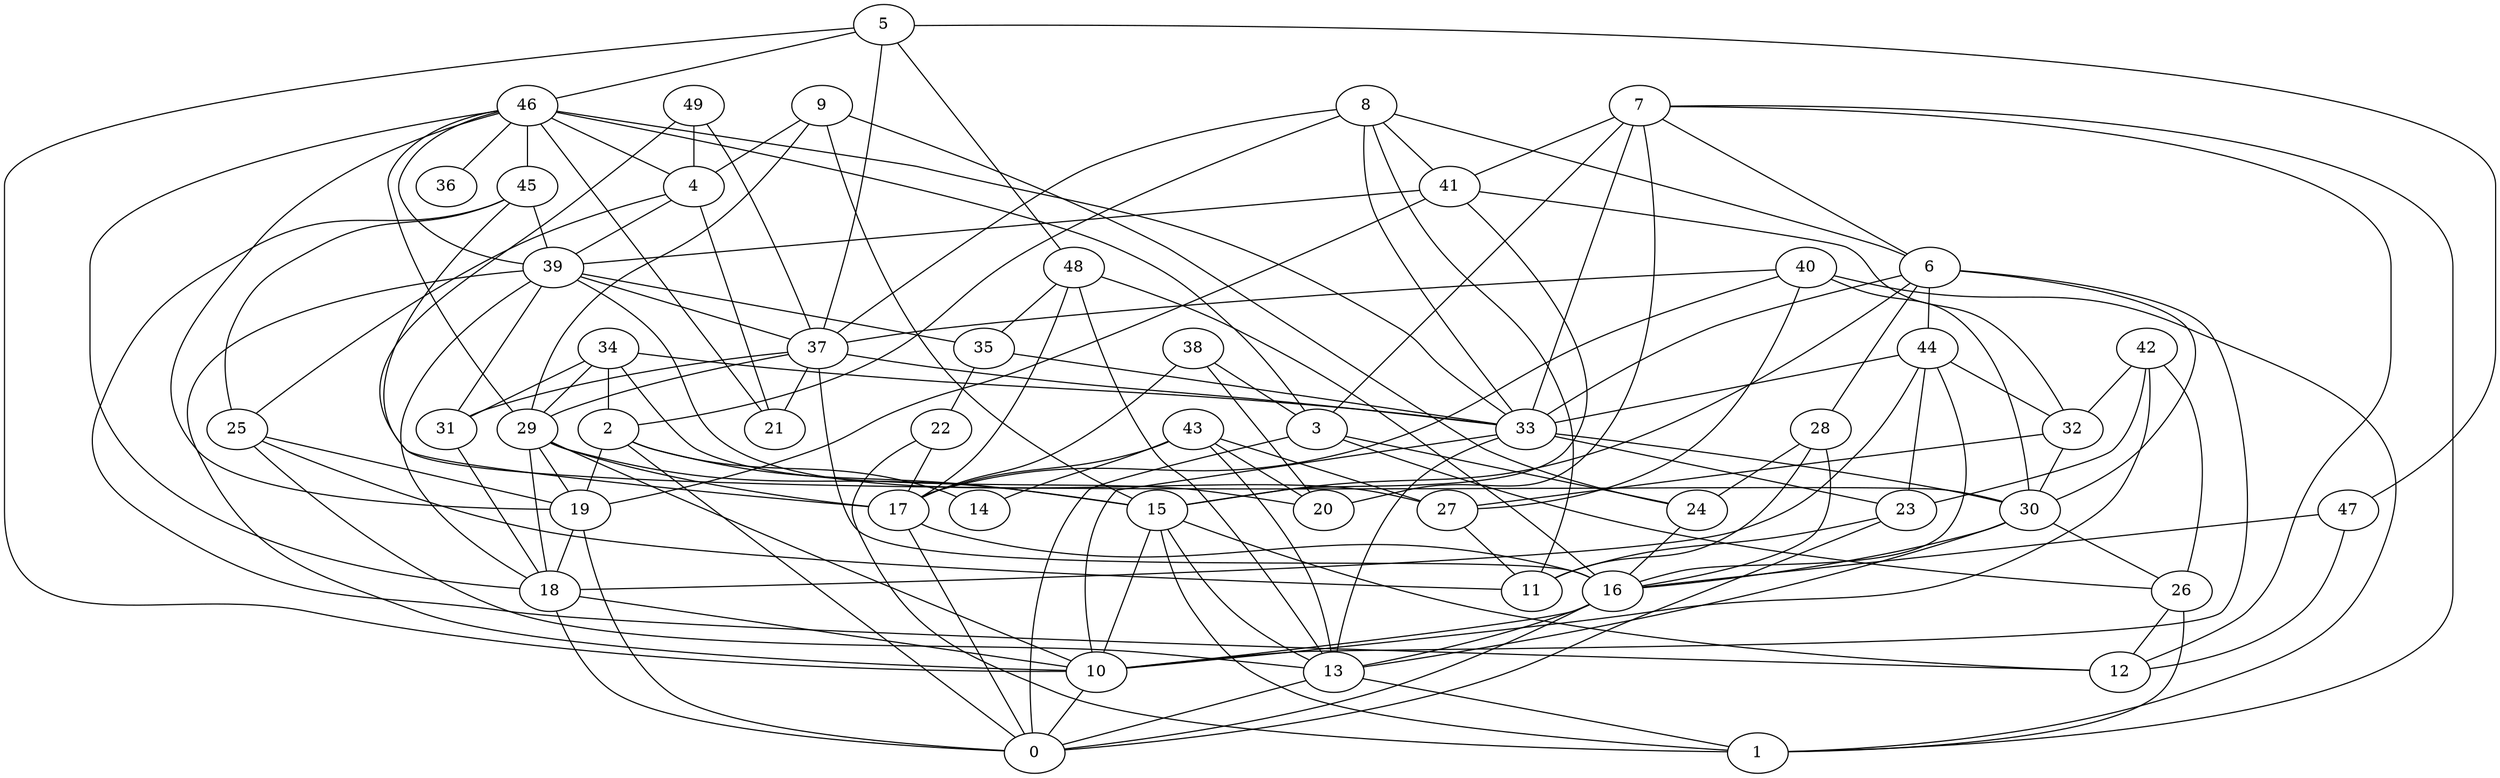 digraph GG_graph {

subgraph G_graph {
edge [color = black]
"44" -> "18" [dir = none]
"22" -> "17" [dir = none]
"43" -> "14" [dir = none]
"38" -> "17" [dir = none]
"41" -> "32" [dir = none]
"5" -> "37" [dir = none]
"48" -> "35" [dir = none]
"48" -> "17" [dir = none]
"48" -> "13" [dir = none]
"18" -> "10" [dir = none]
"9" -> "4" [dir = none]
"4" -> "21" [dir = none]
"4" -> "39" [dir = none]
"39" -> "18" [dir = none]
"39" -> "37" [dir = none]
"40" -> "27" [dir = none]
"40" -> "37" [dir = none]
"15" -> "12" [dir = none]
"15" -> "1" [dir = none]
"29" -> "18" [dir = none]
"46" -> "19" [dir = none]
"46" -> "36" [dir = none]
"46" -> "33" [dir = none]
"47" -> "16" [dir = none]
"16" -> "0" [dir = none]
"33" -> "30" [dir = none]
"33" -> "13" [dir = none]
"8" -> "33" [dir = none]
"8" -> "37" [dir = none]
"37" -> "16" [dir = none]
"34" -> "31" [dir = none]
"34" -> "20" [dir = none]
"34" -> "2" [dir = none]
"32" -> "30" [dir = none]
"23" -> "0" [dir = none]
"27" -> "11" [dir = none]
"7" -> "12" [dir = none]
"3" -> "24" [dir = none]
"3" -> "0" [dir = none]
"30" -> "26" [dir = none]
"45" -> "30" [dir = none]
"6" -> "28" [dir = none]
"6" -> "15" [dir = none]
"6" -> "30" [dir = none]
"42" -> "26" [dir = none]
"49" -> "37" [dir = none]
"25" -> "11" [dir = none]
"2" -> "14" [dir = none]
"2" -> "0" [dir = none]
"13" -> "1" [dir = none]
"44" -> "16" [dir = none]
"29" -> "10" [dir = none]
"24" -> "16" [dir = none]
"45" -> "12" [dir = none]
"37" -> "33" [dir = none]
"5" -> "10" [dir = none]
"35" -> "22" [dir = none]
"39" -> "35" [dir = none]
"9" -> "29" [dir = none]
"18" -> "0" [dir = none]
"10" -> "0" [dir = none]
"17" -> "16" [dir = none]
"9" -> "24" [dir = none]
"32" -> "27" [dir = none]
"22" -> "1" [dir = none]
"37" -> "31" [dir = none]
"29" -> "17" [dir = none]
"26" -> "1" [dir = none]
"28" -> "24" [dir = none]
"43" -> "27" [dir = none]
"44" -> "32" [dir = none]
"3" -> "26" [dir = none]
"43" -> "17" [dir = none]
"39" -> "10" [dir = none]
"15" -> "13" [dir = none]
"26" -> "12" [dir = none]
"5" -> "46" [dir = none]
"7" -> "1" [dir = none]
"28" -> "16" [dir = none]
"42" -> "23" [dir = none]
"4" -> "25" [dir = none]
"15" -> "10" [dir = none]
"40" -> "30" [dir = none]
"30" -> "13" [dir = none]
"16" -> "13" [dir = none]
"34" -> "29" [dir = none]
"8" -> "41" [dir = none]
"46" -> "21" [dir = none]
"49" -> "17" [dir = none]
"25" -> "13" [dir = none]
"6" -> "10" [dir = none]
"44" -> "33" [dir = none]
"7" -> "33" [dir = none]
"7" -> "20" [dir = none]
"29" -> "15" [dir = none]
"7" -> "6" [dir = none]
"46" -> "39" [dir = none]
"45" -> "25" [dir = none]
"40" -> "17" [dir = none]
"7" -> "3" [dir = none]
"7" -> "41" [dir = none]
"38" -> "20" [dir = none]
"37" -> "21" [dir = none]
"2" -> "19" [dir = none]
"39" -> "27" [dir = none]
"17" -> "0" [dir = none]
"33" -> "23" [dir = none]
"42" -> "32" [dir = none]
"6" -> "44" [dir = none]
"45" -> "39" [dir = none]
"41" -> "39" [dir = none]
"46" -> "29" [dir = none]
"35" -> "33" [dir = none]
"44" -> "23" [dir = none]
"30" -> "16" [dir = none]
"47" -> "12" [dir = none]
"38" -> "3" [dir = none]
"6" -> "33" [dir = none]
"8" -> "6" [dir = none]
"25" -> "19" [dir = none]
"42" -> "10" [dir = none]
"39" -> "31" [dir = none]
"8" -> "11" [dir = none]
"23" -> "11" [dir = none]
"5" -> "47" [dir = none]
"19" -> "0" [dir = none]
"40" -> "1" [dir = none]
"37" -> "29" [dir = none]
"48" -> "16" [dir = none]
"2" -> "15" [dir = none]
"46" -> "3" [dir = none]
"34" -> "33" [dir = none]
"46" -> "18" [dir = none]
"9" -> "15" [dir = none]
"19" -> "18" [dir = none]
"28" -> "11" [dir = none]
"46" -> "45" [dir = none]
"33" -> "10" [dir = none]
"16" -> "10" [dir = none]
"49" -> "4" [dir = none]
"46" -> "4" [dir = none]
"13" -> "0" [dir = none]
"43" -> "20" [dir = none]
"29" -> "19" [dir = none]
"41" -> "15" [dir = none]
"8" -> "2" [dir = none]
"41" -> "19" [dir = none]
"31" -> "18" [dir = none]
"5" -> "48" [dir = none]
"43" -> "13" [dir = none]
}

}
